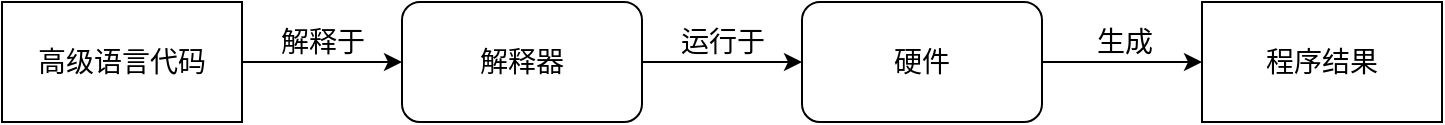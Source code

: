 <mxfile version="20.7.4" type="device"><diagram id="4uLUvCQIcrLHxrppd3Mf" name="Page-1"><mxGraphModel dx="1050" dy="669" grid="1" gridSize="10" guides="1" tooltips="1" connect="1" arrows="1" fold="1" page="1" pageScale="1" pageWidth="827" pageHeight="1169" math="0" shadow="0"><root><mxCell id="0"/><mxCell id="1" parent="0"/><mxCell id="fxRII2y_ngPn3QmLHNbL-5" style="edgeStyle=orthogonalEdgeStyle;rounded=0;orthogonalLoop=1;jettySize=auto;html=1;entryX=0;entryY=0.5;entryDx=0;entryDy=0;fontSize=14;" parent="1" source="fxRII2y_ngPn3QmLHNbL-1" target="fxRII2y_ngPn3QmLHNbL-2" edge="1"><mxGeometry relative="1" as="geometry"/></mxCell><mxCell id="fxRII2y_ngPn3QmLHNbL-8" value="解释于" style="edgeLabel;html=1;align=center;verticalAlign=middle;resizable=0;points=[];fontSize=14;labelBackgroundColor=none;" parent="fxRII2y_ngPn3QmLHNbL-5" vertex="1" connectable="0"><mxGeometry x="-0.271" y="1" relative="1" as="geometry"><mxPoint x="11" y="-9" as="offset"/></mxGeometry></mxCell><mxCell id="fxRII2y_ngPn3QmLHNbL-1" value="高级语言代码" style="rounded=0;whiteSpace=wrap;html=1;labelBackgroundColor=none;fontSize=14;fillColor=none;strokeColor=default;" parent="1" vertex="1"><mxGeometry x="80" y="40" width="120" height="60" as="geometry"/></mxCell><mxCell id="fxRII2y_ngPn3QmLHNbL-6" style="edgeStyle=orthogonalEdgeStyle;rounded=0;orthogonalLoop=1;jettySize=auto;html=1;exitX=1;exitY=0.5;exitDx=0;exitDy=0;entryX=0;entryY=0.5;entryDx=0;entryDy=0;fontSize=14;" parent="1" source="fxRII2y_ngPn3QmLHNbL-2" target="fxRII2y_ngPn3QmLHNbL-3" edge="1"><mxGeometry relative="1" as="geometry"/></mxCell><mxCell id="fxRII2y_ngPn3QmLHNbL-9" value="运行于" style="edgeLabel;html=1;align=center;verticalAlign=middle;resizable=0;points=[];fontSize=14;labelBackgroundColor=none;" parent="fxRII2y_ngPn3QmLHNbL-6" vertex="1" connectable="0"><mxGeometry x="-0.202" relative="1" as="geometry"><mxPoint x="8" y="-10" as="offset"/></mxGeometry></mxCell><mxCell id="fxRII2y_ngPn3QmLHNbL-2" value="解释器" style="rounded=1;whiteSpace=wrap;html=1;labelBackgroundColor=none;fontSize=14;fillColor=none;" parent="1" vertex="1"><mxGeometry x="280" y="40" width="120" height="60" as="geometry"/></mxCell><mxCell id="fxRII2y_ngPn3QmLHNbL-7" style="edgeStyle=orthogonalEdgeStyle;rounded=0;orthogonalLoop=1;jettySize=auto;html=1;entryX=0;entryY=0.5;entryDx=0;entryDy=0;fontSize=14;" parent="1" source="fxRII2y_ngPn3QmLHNbL-3" target="fxRII2y_ngPn3QmLHNbL-4" edge="1"><mxGeometry relative="1" as="geometry"/></mxCell><mxCell id="fxRII2y_ngPn3QmLHNbL-11" value="生成" style="edgeLabel;html=1;align=center;verticalAlign=middle;resizable=0;points=[];fontSize=14;labelBackgroundColor=none;" parent="fxRII2y_ngPn3QmLHNbL-7" vertex="1" connectable="0"><mxGeometry x="-0.184" y="-1" relative="1" as="geometry"><mxPoint x="8" y="-11" as="offset"/></mxGeometry></mxCell><mxCell id="fxRII2y_ngPn3QmLHNbL-3" value="硬件" style="rounded=1;whiteSpace=wrap;html=1;labelBackgroundColor=none;fontSize=14;fillColor=none;" parent="1" vertex="1"><mxGeometry x="480" y="40" width="120" height="60" as="geometry"/></mxCell><mxCell id="fxRII2y_ngPn3QmLHNbL-4" value="程序结果" style="rounded=0;whiteSpace=wrap;html=1;labelBackgroundColor=none;fontSize=14;fillColor=none;" parent="1" vertex="1"><mxGeometry x="680" y="40" width="120" height="60" as="geometry"/></mxCell></root></mxGraphModel></diagram></mxfile>
